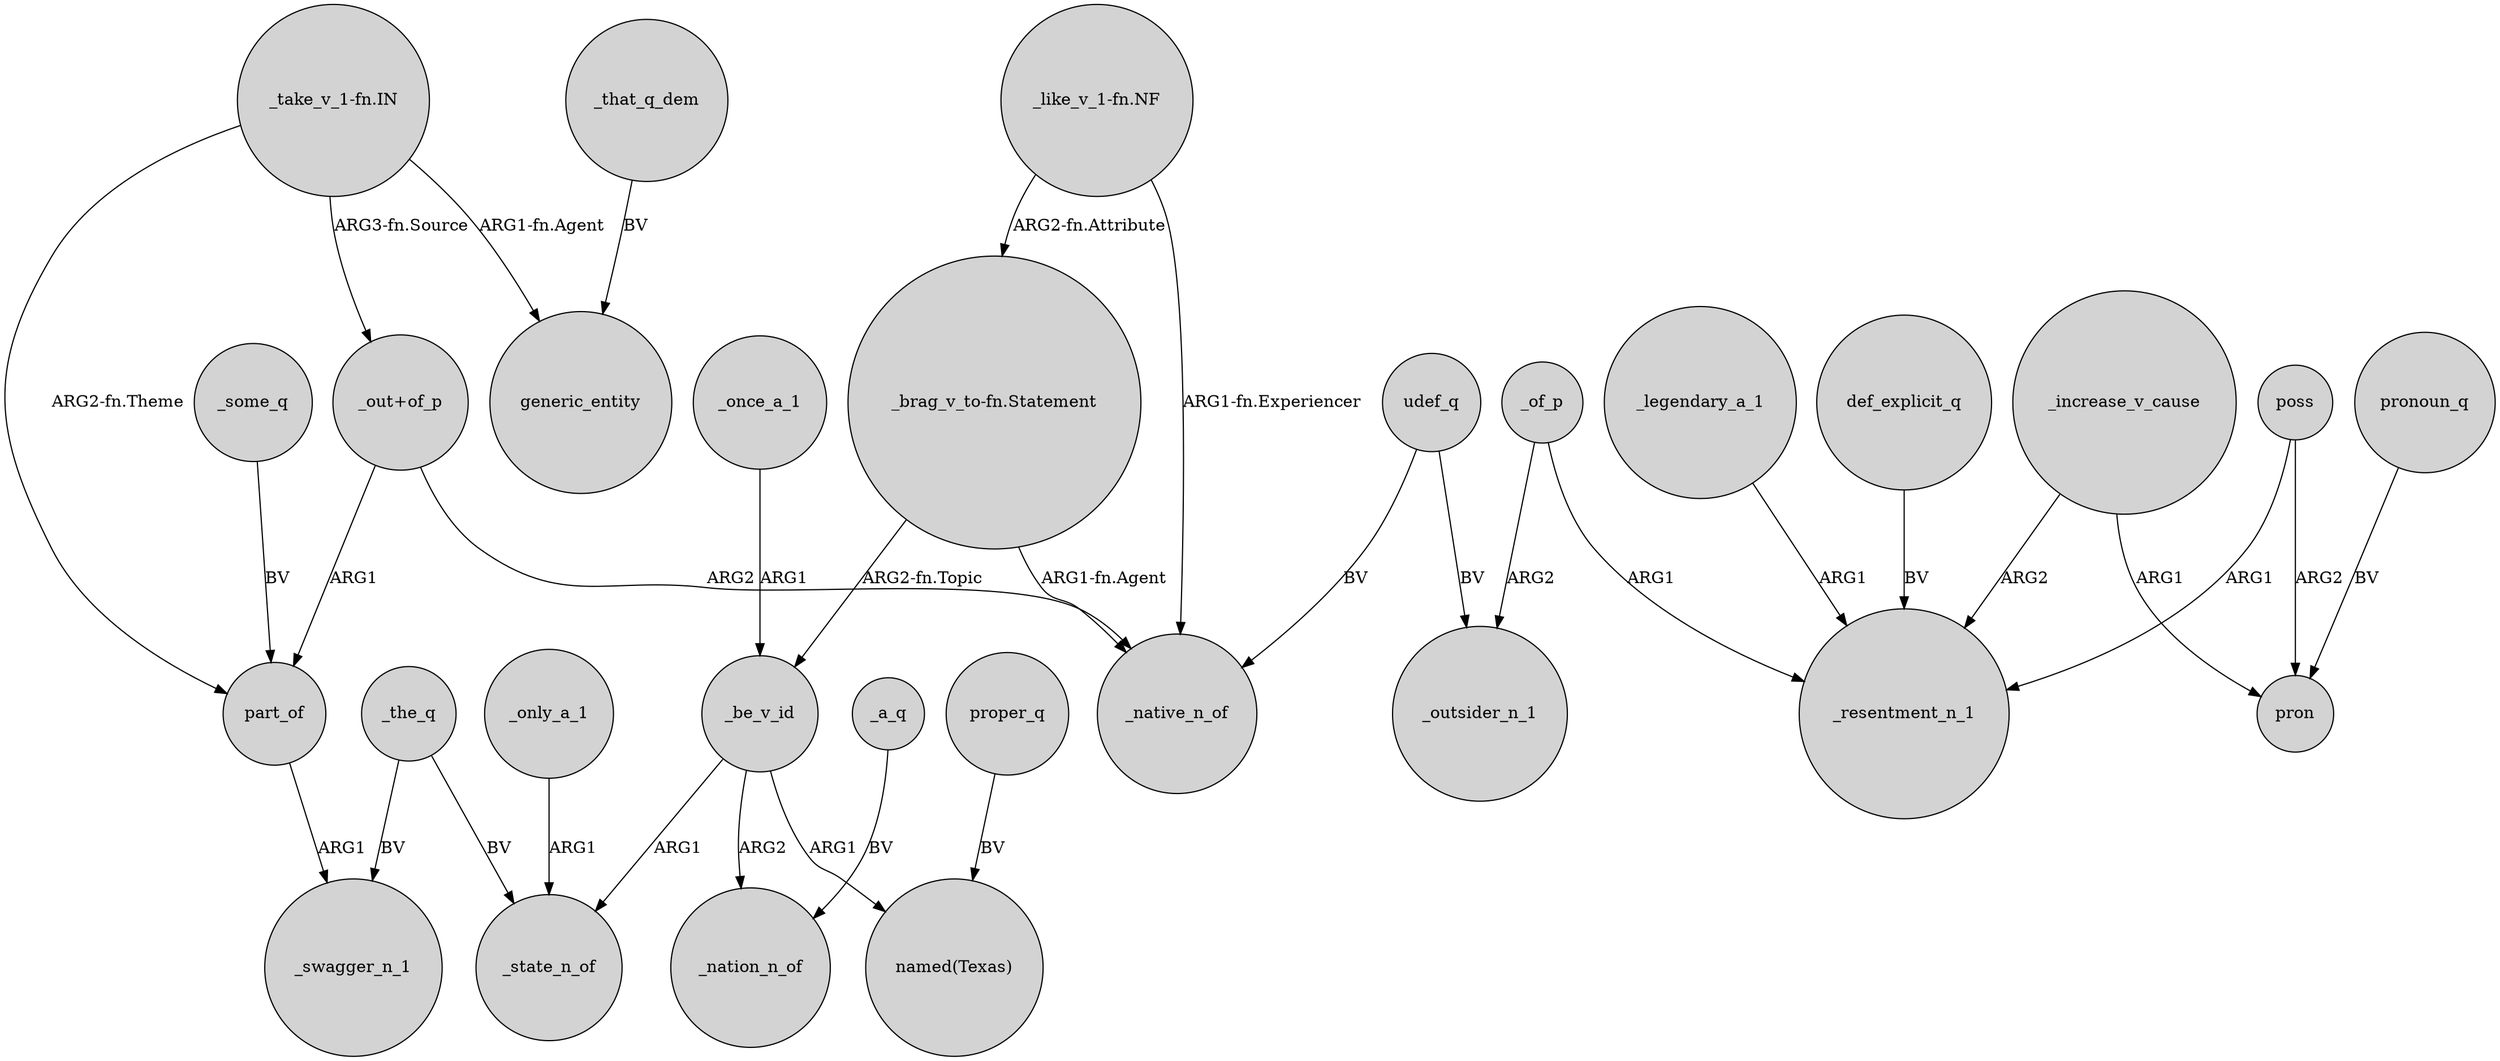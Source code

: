 digraph {
	node [shape=circle style=filled]
	"_out+of_p" -> part_of [label=ARG1]
	"_like_v_1-fn.NF" -> _native_n_of [label="ARG1-fn.Experiencer"]
	"_out+of_p" -> _native_n_of [label=ARG2]
	_legendary_a_1 -> _resentment_n_1 [label=ARG1]
	poss -> pron [label=ARG2]
	_of_p -> _outsider_n_1 [label=ARG2]
	_that_q_dem -> generic_entity [label=BV]
	_increase_v_cause -> pron [label=ARG1]
	"_take_v_1-fn.IN" -> part_of [label="ARG2-fn.Theme"]
	_the_q -> _swagger_n_1 [label=BV]
	udef_q -> _native_n_of [label=BV]
	"_brag_v_to-fn.Statement" -> _native_n_of [label="ARG1-fn.Agent"]
	_a_q -> _nation_n_of [label=BV]
	udef_q -> _outsider_n_1 [label=BV]
	_be_v_id -> _state_n_of [label=ARG1]
	_the_q -> _state_n_of [label=BV]
	_once_a_1 -> _be_v_id [label=ARG1]
	"_brag_v_to-fn.Statement" -> _be_v_id [label="ARG2-fn.Topic"]
	_be_v_id -> "named(Texas)" [label=ARG1]
	"_take_v_1-fn.IN" -> "_out+of_p" [label="ARG3-fn.Source"]
	_some_q -> part_of [label=BV]
	_of_p -> _resentment_n_1 [label=ARG1]
	proper_q -> "named(Texas)" [label=BV]
	"_take_v_1-fn.IN" -> generic_entity [label="ARG1-fn.Agent"]
	pronoun_q -> pron [label=BV]
	_increase_v_cause -> _resentment_n_1 [label=ARG2]
	"_like_v_1-fn.NF" -> "_brag_v_to-fn.Statement" [label="ARG2-fn.Attribute"]
	poss -> _resentment_n_1 [label=ARG1]
	def_explicit_q -> _resentment_n_1 [label=BV]
	part_of -> _swagger_n_1 [label=ARG1]
	_only_a_1 -> _state_n_of [label=ARG1]
	_be_v_id -> _nation_n_of [label=ARG2]
}
